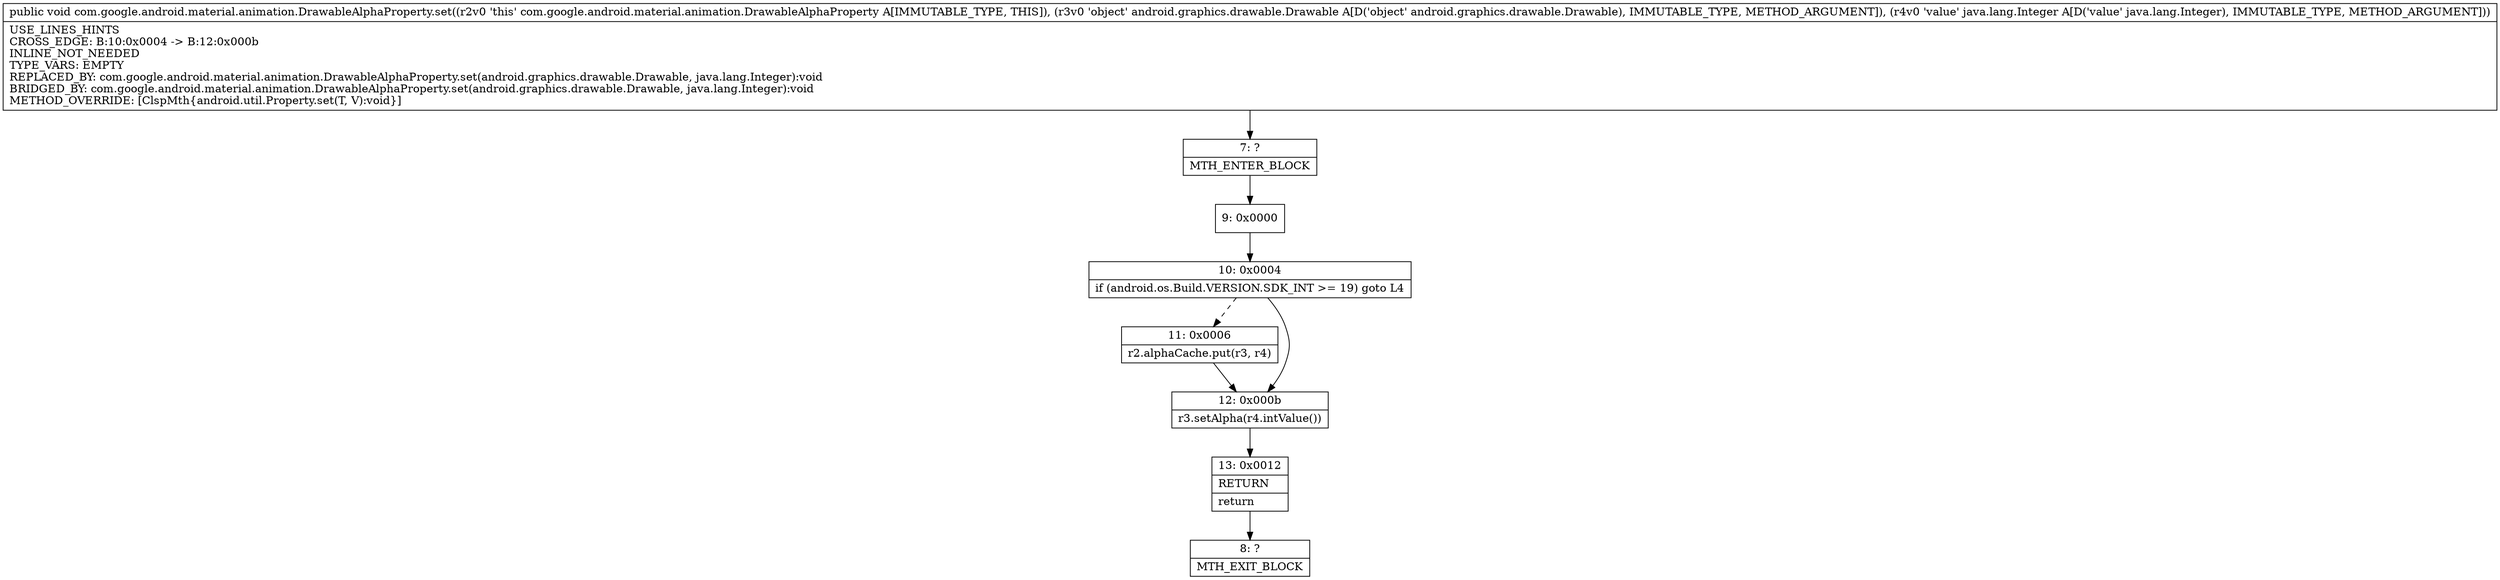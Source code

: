 digraph "CFG forcom.google.android.material.animation.DrawableAlphaProperty.set(Landroid\/graphics\/drawable\/Drawable;Ljava\/lang\/Integer;)V" {
Node_7 [shape=record,label="{7\:\ ?|MTH_ENTER_BLOCK\l}"];
Node_9 [shape=record,label="{9\:\ 0x0000}"];
Node_10 [shape=record,label="{10\:\ 0x0004|if (android.os.Build.VERSION.SDK_INT \>= 19) goto L4\l}"];
Node_11 [shape=record,label="{11\:\ 0x0006|r2.alphaCache.put(r3, r4)\l}"];
Node_12 [shape=record,label="{12\:\ 0x000b|r3.setAlpha(r4.intValue())\l}"];
Node_13 [shape=record,label="{13\:\ 0x0012|RETURN\l|return\l}"];
Node_8 [shape=record,label="{8\:\ ?|MTH_EXIT_BLOCK\l}"];
MethodNode[shape=record,label="{public void com.google.android.material.animation.DrawableAlphaProperty.set((r2v0 'this' com.google.android.material.animation.DrawableAlphaProperty A[IMMUTABLE_TYPE, THIS]), (r3v0 'object' android.graphics.drawable.Drawable A[D('object' android.graphics.drawable.Drawable), IMMUTABLE_TYPE, METHOD_ARGUMENT]), (r4v0 'value' java.lang.Integer A[D('value' java.lang.Integer), IMMUTABLE_TYPE, METHOD_ARGUMENT]))  | USE_LINES_HINTS\lCROSS_EDGE: B:10:0x0004 \-\> B:12:0x000b\lINLINE_NOT_NEEDED\lTYPE_VARS: EMPTY\lREPLACED_BY: com.google.android.material.animation.DrawableAlphaProperty.set(android.graphics.drawable.Drawable, java.lang.Integer):void\lBRIDGED_BY: com.google.android.material.animation.DrawableAlphaProperty.set(android.graphics.drawable.Drawable, java.lang.Integer):void\lMETHOD_OVERRIDE: [ClspMth\{android.util.Property.set(T, V):void\}]\l}"];
MethodNode -> Node_7;Node_7 -> Node_9;
Node_9 -> Node_10;
Node_10 -> Node_11[style=dashed];
Node_10 -> Node_12;
Node_11 -> Node_12;
Node_12 -> Node_13;
Node_13 -> Node_8;
}

